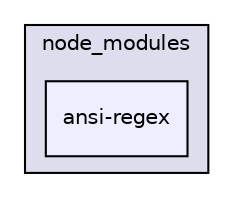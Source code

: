 digraph "gulp-src/node_modules/gulp-html-to-json/node_modules/gulp-util/node_modules/chalk/node_modules/strip-ansi/node_modules/ansi-regex" {
  compound=true
  node [ fontsize="10", fontname="Helvetica"];
  edge [ labelfontsize="10", labelfontname="Helvetica"];
  subgraph clusterdir_757432ad1dbf4df1c2ef092a36e75a58 {
    graph [ bgcolor="#ddddee", pencolor="black", label="node_modules" fontname="Helvetica", fontsize="10", URL="dir_757432ad1dbf4df1c2ef092a36e75a58.html"]
  dir_0df02873e855cab6aa2172d2f33baac0 [shape=box, label="ansi-regex", style="filled", fillcolor="#eeeeff", pencolor="black", URL="dir_0df02873e855cab6aa2172d2f33baac0.html"];
  }
}
